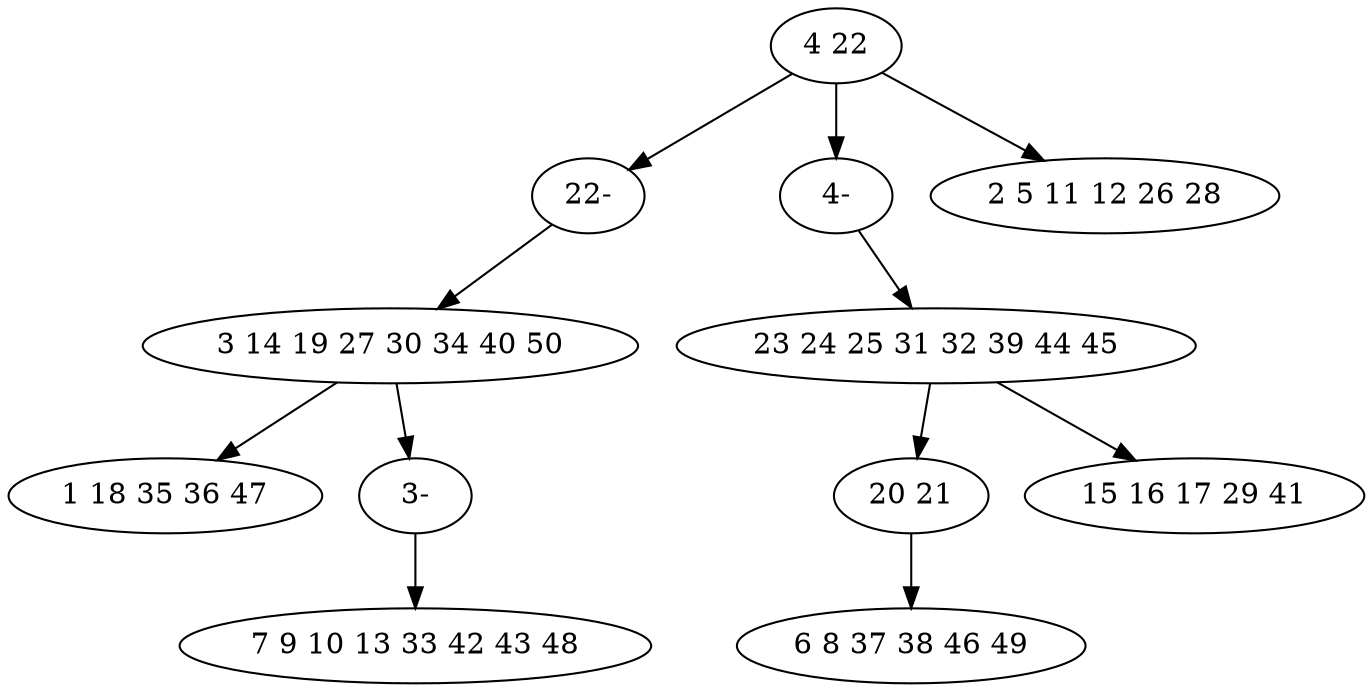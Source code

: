 digraph true_tree {
	"0" -> "9"
	"0" -> "11"
	"1" -> "3"
	"0" -> "4"
	"2" -> "5"
	"2" -> "6"
	"1" -> "10"
	"5" -> "8"
	"9" -> "1"
	"10" -> "7"
	"11" -> "2"
	"0" [label="4 22"];
	"1" [label="3 14 19 27 30 34 40 50"];
	"2" [label="23 24 25 31 32 39 44 45"];
	"3" [label="1 18 35 36 47"];
	"4" [label="2 5 11 12 26 28"];
	"5" [label="20 21"];
	"6" [label="15 16 17 29 41"];
	"7" [label="7 9 10 13 33 42 43 48"];
	"8" [label="6 8 37 38 46 49"];
	"9" [label="22-"];
	"10" [label="3-"];
	"11" [label="4-"];
}
